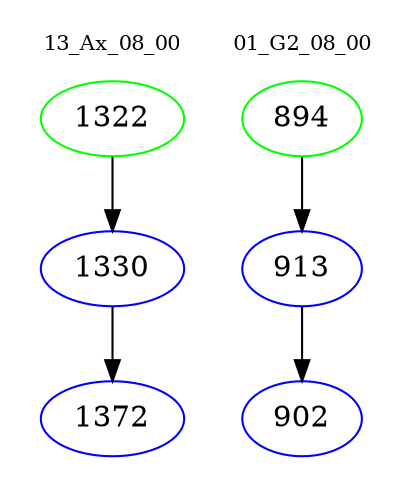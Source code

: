 digraph{
subgraph cluster_0 {
color = white
label = "13_Ax_08_00";
fontsize=10;
T0_1322 [label="1322", color="green"]
T0_1322 -> T0_1330 [color="black"]
T0_1330 [label="1330", color="blue"]
T0_1330 -> T0_1372 [color="black"]
T0_1372 [label="1372", color="blue"]
}
subgraph cluster_1 {
color = white
label = "01_G2_08_00";
fontsize=10;
T1_894 [label="894", color="green"]
T1_894 -> T1_913 [color="black"]
T1_913 [label="913", color="blue"]
T1_913 -> T1_902 [color="black"]
T1_902 [label="902", color="blue"]
}
}
